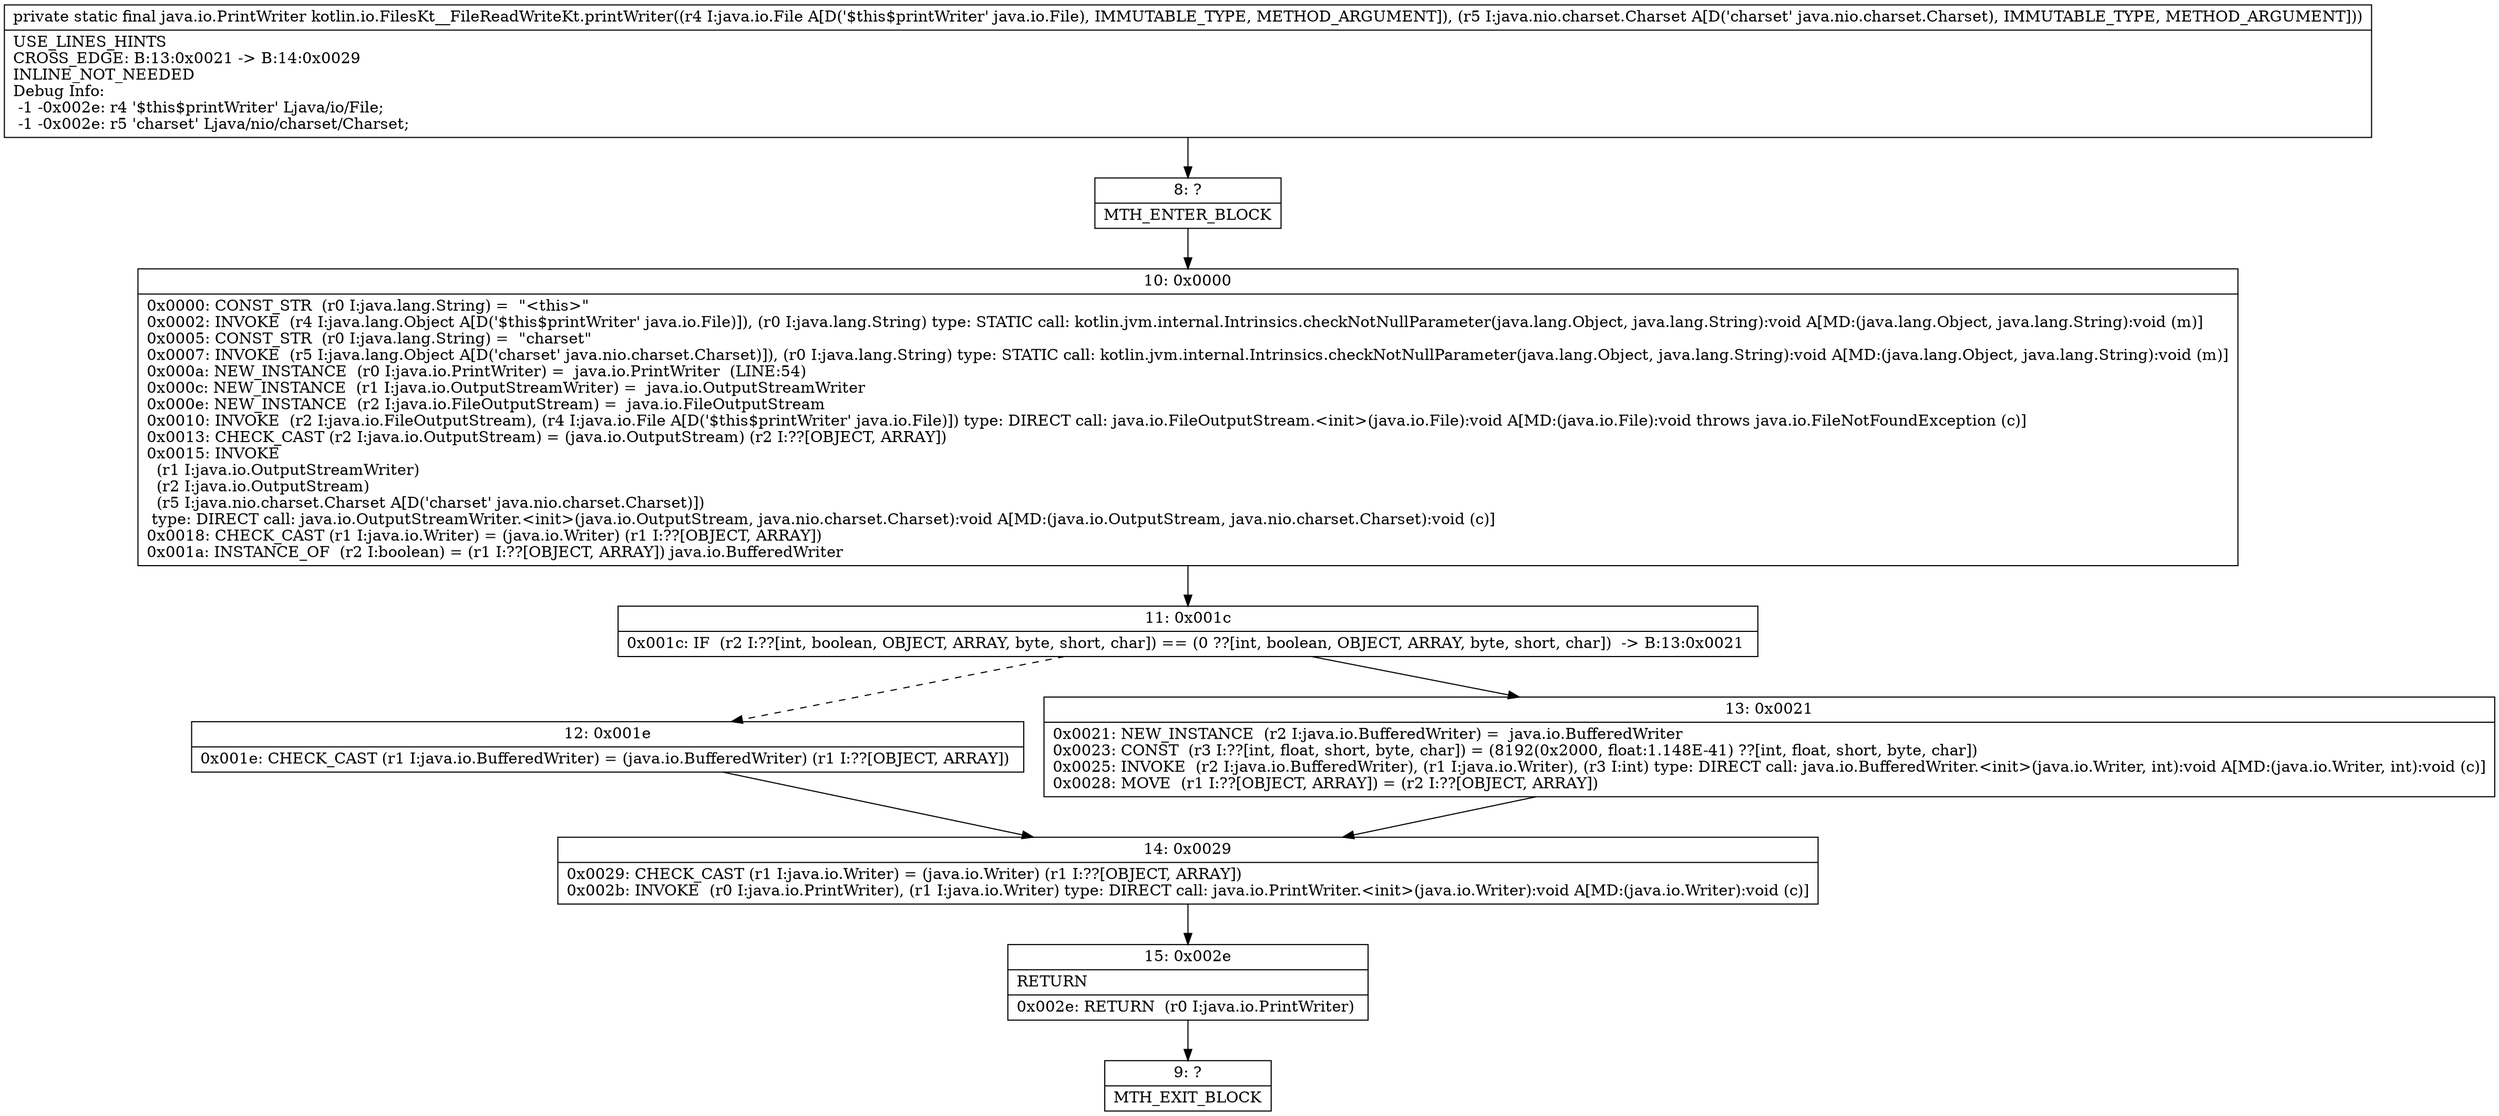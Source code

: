 digraph "CFG forkotlin.io.FilesKt__FileReadWriteKt.printWriter(Ljava\/io\/File;Ljava\/nio\/charset\/Charset;)Ljava\/io\/PrintWriter;" {
Node_8 [shape=record,label="{8\:\ ?|MTH_ENTER_BLOCK\l}"];
Node_10 [shape=record,label="{10\:\ 0x0000|0x0000: CONST_STR  (r0 I:java.lang.String) =  \"\<this\>\" \l0x0002: INVOKE  (r4 I:java.lang.Object A[D('$this$printWriter' java.io.File)]), (r0 I:java.lang.String) type: STATIC call: kotlin.jvm.internal.Intrinsics.checkNotNullParameter(java.lang.Object, java.lang.String):void A[MD:(java.lang.Object, java.lang.String):void (m)]\l0x0005: CONST_STR  (r0 I:java.lang.String) =  \"charset\" \l0x0007: INVOKE  (r5 I:java.lang.Object A[D('charset' java.nio.charset.Charset)]), (r0 I:java.lang.String) type: STATIC call: kotlin.jvm.internal.Intrinsics.checkNotNullParameter(java.lang.Object, java.lang.String):void A[MD:(java.lang.Object, java.lang.String):void (m)]\l0x000a: NEW_INSTANCE  (r0 I:java.io.PrintWriter) =  java.io.PrintWriter  (LINE:54)\l0x000c: NEW_INSTANCE  (r1 I:java.io.OutputStreamWriter) =  java.io.OutputStreamWriter \l0x000e: NEW_INSTANCE  (r2 I:java.io.FileOutputStream) =  java.io.FileOutputStream \l0x0010: INVOKE  (r2 I:java.io.FileOutputStream), (r4 I:java.io.File A[D('$this$printWriter' java.io.File)]) type: DIRECT call: java.io.FileOutputStream.\<init\>(java.io.File):void A[MD:(java.io.File):void throws java.io.FileNotFoundException (c)]\l0x0013: CHECK_CAST (r2 I:java.io.OutputStream) = (java.io.OutputStream) (r2 I:??[OBJECT, ARRAY]) \l0x0015: INVOKE  \l  (r1 I:java.io.OutputStreamWriter)\l  (r2 I:java.io.OutputStream)\l  (r5 I:java.nio.charset.Charset A[D('charset' java.nio.charset.Charset)])\l type: DIRECT call: java.io.OutputStreamWriter.\<init\>(java.io.OutputStream, java.nio.charset.Charset):void A[MD:(java.io.OutputStream, java.nio.charset.Charset):void (c)]\l0x0018: CHECK_CAST (r1 I:java.io.Writer) = (java.io.Writer) (r1 I:??[OBJECT, ARRAY]) \l0x001a: INSTANCE_OF  (r2 I:boolean) = (r1 I:??[OBJECT, ARRAY]) java.io.BufferedWriter \l}"];
Node_11 [shape=record,label="{11\:\ 0x001c|0x001c: IF  (r2 I:??[int, boolean, OBJECT, ARRAY, byte, short, char]) == (0 ??[int, boolean, OBJECT, ARRAY, byte, short, char])  \-\> B:13:0x0021 \l}"];
Node_12 [shape=record,label="{12\:\ 0x001e|0x001e: CHECK_CAST (r1 I:java.io.BufferedWriter) = (java.io.BufferedWriter) (r1 I:??[OBJECT, ARRAY]) \l}"];
Node_14 [shape=record,label="{14\:\ 0x0029|0x0029: CHECK_CAST (r1 I:java.io.Writer) = (java.io.Writer) (r1 I:??[OBJECT, ARRAY]) \l0x002b: INVOKE  (r0 I:java.io.PrintWriter), (r1 I:java.io.Writer) type: DIRECT call: java.io.PrintWriter.\<init\>(java.io.Writer):void A[MD:(java.io.Writer):void (c)]\l}"];
Node_15 [shape=record,label="{15\:\ 0x002e|RETURN\l|0x002e: RETURN  (r0 I:java.io.PrintWriter) \l}"];
Node_9 [shape=record,label="{9\:\ ?|MTH_EXIT_BLOCK\l}"];
Node_13 [shape=record,label="{13\:\ 0x0021|0x0021: NEW_INSTANCE  (r2 I:java.io.BufferedWriter) =  java.io.BufferedWriter \l0x0023: CONST  (r3 I:??[int, float, short, byte, char]) = (8192(0x2000, float:1.148E\-41) ??[int, float, short, byte, char]) \l0x0025: INVOKE  (r2 I:java.io.BufferedWriter), (r1 I:java.io.Writer), (r3 I:int) type: DIRECT call: java.io.BufferedWriter.\<init\>(java.io.Writer, int):void A[MD:(java.io.Writer, int):void (c)]\l0x0028: MOVE  (r1 I:??[OBJECT, ARRAY]) = (r2 I:??[OBJECT, ARRAY]) \l}"];
MethodNode[shape=record,label="{private static final java.io.PrintWriter kotlin.io.FilesKt__FileReadWriteKt.printWriter((r4 I:java.io.File A[D('$this$printWriter' java.io.File), IMMUTABLE_TYPE, METHOD_ARGUMENT]), (r5 I:java.nio.charset.Charset A[D('charset' java.nio.charset.Charset), IMMUTABLE_TYPE, METHOD_ARGUMENT]))  | USE_LINES_HINTS\lCROSS_EDGE: B:13:0x0021 \-\> B:14:0x0029\lINLINE_NOT_NEEDED\lDebug Info:\l  \-1 \-0x002e: r4 '$this$printWriter' Ljava\/io\/File;\l  \-1 \-0x002e: r5 'charset' Ljava\/nio\/charset\/Charset;\l}"];
MethodNode -> Node_8;Node_8 -> Node_10;
Node_10 -> Node_11;
Node_11 -> Node_12[style=dashed];
Node_11 -> Node_13;
Node_12 -> Node_14;
Node_14 -> Node_15;
Node_15 -> Node_9;
Node_13 -> Node_14;
}

